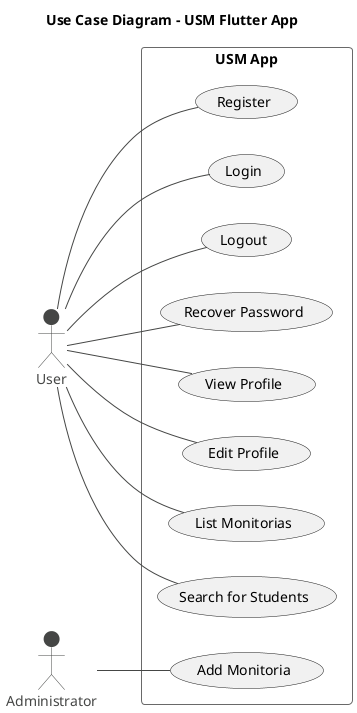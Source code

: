 @startuml
!theme vibrant
title Use Case Diagram - USM Flutter App

left to right direction

actor User
actor Administrator as Admin

rectangle "USM App" {
  User -- (Register)
  User -- (Login)
  User -- (Logout)
  User -- (Recover Password)

  User -- (View Profile)
  User -- (Edit Profile)

  User -- (List Monitorias)
  User -- (Search for Students)

  Admin -- (Add Monitoria)
}

@enduml
